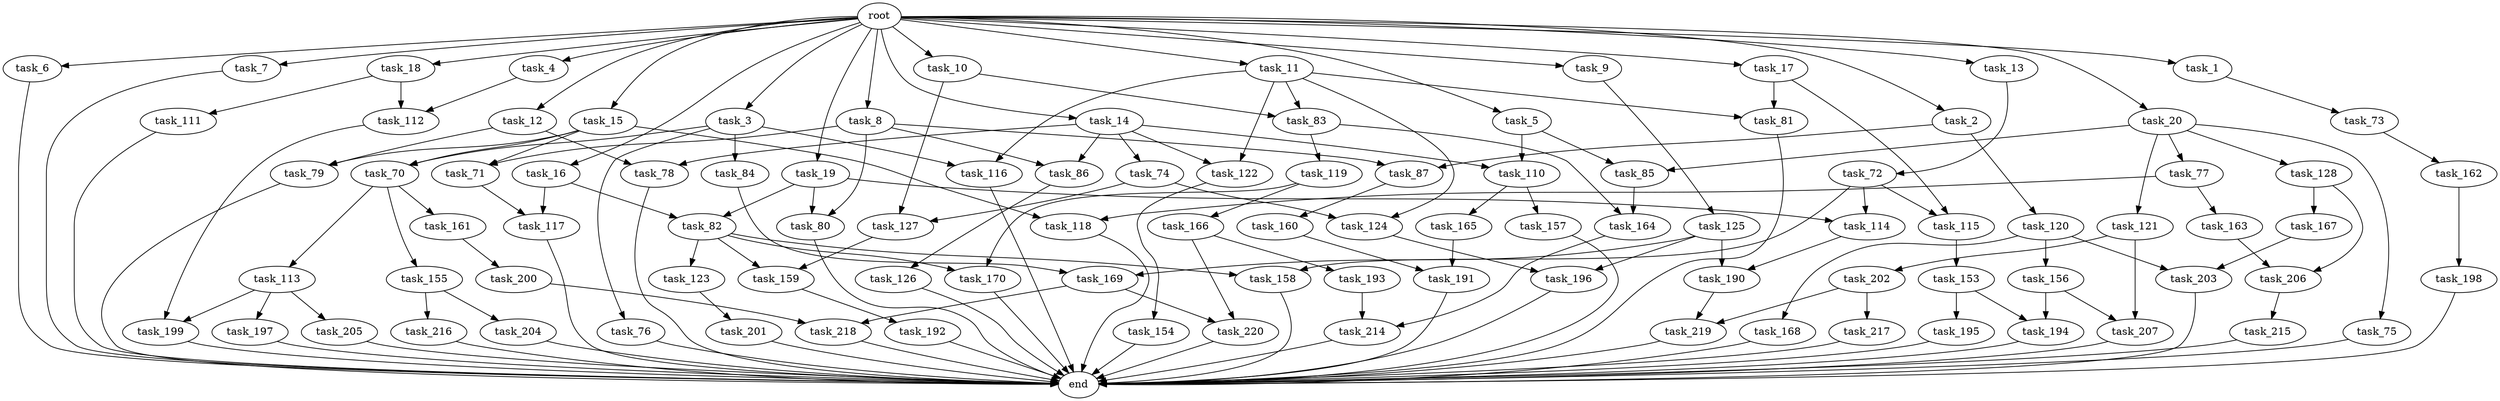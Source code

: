 digraph G {
  root [size="0.000000"];
  task_1 [size="2.048000"];
  task_2 [size="2.048000"];
  task_3 [size="2.048000"];
  task_4 [size="2.048000"];
  task_5 [size="2.048000"];
  task_6 [size="2.048000"];
  task_7 [size="2.048000"];
  task_8 [size="2.048000"];
  task_9 [size="2.048000"];
  task_10 [size="2.048000"];
  task_11 [size="2.048000"];
  task_12 [size="2.048000"];
  task_13 [size="2.048000"];
  task_14 [size="2.048000"];
  task_15 [size="2.048000"];
  task_16 [size="2.048000"];
  task_17 [size="2.048000"];
  task_18 [size="2.048000"];
  task_19 [size="2.048000"];
  task_20 [size="2.048000"];
  task_70 [size="773094113.280000"];
  task_71 [size="893353197.568000"];
  task_72 [size="1391569403.904000"];
  task_73 [size="1099511627.776000"];
  task_74 [size="1099511627.776000"];
  task_75 [size="274877906.944000"];
  task_76 [size="154618822.656000"];
  task_77 [size="274877906.944000"];
  task_78 [size="1374389534.720000"];
  task_79 [size="893353197.568000"];
  task_80 [size="343597383.680000"];
  task_81 [size="1168231104.512000"];
  task_82 [size="1460288880.640000"];
  task_83 [size="2491081031.680000"];
  task_84 [size="154618822.656000"];
  task_85 [size="1666447310.848000"];
  task_86 [size="1374389534.720000"];
  task_87 [size="704374636.544000"];
  task_110 [size="2491081031.680000"];
  task_111 [size="429496729.600000"];
  task_112 [size="858993459.200000"];
  task_113 [size="1717986918.400000"];
  task_114 [size="1168231104.512000"];
  task_115 [size="1168231104.512000"];
  task_116 [size="1254130450.432000"];
  task_117 [size="2233382993.920000"];
  task_118 [size="893353197.568000"];
  task_119 [size="68719476.736000"];
  task_120 [size="429496729.600000"];
  task_121 [size="274877906.944000"];
  task_122 [size="2199023255.552000"];
  task_123 [size="154618822.656000"];
  task_124 [size="1529008357.376000"];
  task_125 [size="1099511627.776000"];
  task_126 [size="1099511627.776000"];
  task_127 [size="1821066133.504000"];
  task_128 [size="274877906.944000"];
  task_153 [size="618475290.624000"];
  task_154 [size="274877906.944000"];
  task_155 [size="1717986918.400000"];
  task_156 [size="68719476.736000"];
  task_157 [size="618475290.624000"];
  task_158 [size="1254130450.432000"];
  task_159 [size="1872605741.056000"];
  task_160 [size="274877906.944000"];
  task_161 [size="1717986918.400000"];
  task_162 [size="1099511627.776000"];
  task_163 [size="274877906.944000"];
  task_164 [size="1786706395.136000"];
  task_165 [size="618475290.624000"];
  task_166 [size="841813590.016000"];
  task_167 [size="1099511627.776000"];
  task_168 [size="68719476.736000"];
  task_169 [size="2010044694.528000"];
  task_170 [size="996432412.672000"];
  task_190 [size="2783138807.808000"];
  task_191 [size="1529008357.376000"];
  task_192 [size="841813590.016000"];
  task_193 [size="68719476.736000"];
  task_194 [size="2233382993.920000"];
  task_195 [size="841813590.016000"];
  task_196 [size="2233382993.920000"];
  task_197 [size="274877906.944000"];
  task_198 [size="1717986918.400000"];
  task_199 [size="1666447310.848000"];
  task_200 [size="1391569403.904000"];
  task_201 [size="1391569403.904000"];
  task_202 [size="1391569403.904000"];
  task_203 [size="687194767.360000"];
  task_204 [size="618475290.624000"];
  task_205 [size="274877906.944000"];
  task_206 [size="1529008357.376000"];
  task_207 [size="2783138807.808000"];
  task_214 [size="1271310319.616000"];
  task_215 [size="68719476.736000"];
  task_216 [size="618475290.624000"];
  task_217 [size="841813590.016000"];
  task_218 [size="3109556322.304000"];
  task_219 [size="996432412.672000"];
  task_220 [size="1460288880.640000"];
  end [size="0.000000"];

  root -> task_1 [size="1.000000"];
  root -> task_2 [size="1.000000"];
  root -> task_3 [size="1.000000"];
  root -> task_4 [size="1.000000"];
  root -> task_5 [size="1.000000"];
  root -> task_6 [size="1.000000"];
  root -> task_7 [size="1.000000"];
  root -> task_8 [size="1.000000"];
  root -> task_9 [size="1.000000"];
  root -> task_10 [size="1.000000"];
  root -> task_11 [size="1.000000"];
  root -> task_12 [size="1.000000"];
  root -> task_13 [size="1.000000"];
  root -> task_14 [size="1.000000"];
  root -> task_15 [size="1.000000"];
  root -> task_16 [size="1.000000"];
  root -> task_17 [size="1.000000"];
  root -> task_18 [size="1.000000"];
  root -> task_19 [size="1.000000"];
  root -> task_20 [size="1.000000"];
  task_1 -> task_73 [size="536870912.000000"];
  task_2 -> task_87 [size="209715200.000000"];
  task_2 -> task_120 [size="209715200.000000"];
  task_3 -> task_70 [size="75497472.000000"];
  task_3 -> task_76 [size="75497472.000000"];
  task_3 -> task_84 [size="75497472.000000"];
  task_3 -> task_116 [size="75497472.000000"];
  task_4 -> task_112 [size="209715200.000000"];
  task_5 -> task_85 [size="679477248.000000"];
  task_5 -> task_110 [size="679477248.000000"];
  task_6 -> end [size="1.000000"];
  task_7 -> end [size="1.000000"];
  task_8 -> task_71 [size="134217728.000000"];
  task_8 -> task_80 [size="134217728.000000"];
  task_8 -> task_86 [size="134217728.000000"];
  task_8 -> task_87 [size="134217728.000000"];
  task_9 -> task_125 [size="536870912.000000"];
  task_10 -> task_83 [size="679477248.000000"];
  task_10 -> task_127 [size="679477248.000000"];
  task_11 -> task_81 [size="536870912.000000"];
  task_11 -> task_83 [size="536870912.000000"];
  task_11 -> task_116 [size="536870912.000000"];
  task_11 -> task_122 [size="536870912.000000"];
  task_11 -> task_124 [size="536870912.000000"];
  task_12 -> task_78 [size="134217728.000000"];
  task_12 -> task_79 [size="134217728.000000"];
  task_13 -> task_72 [size="679477248.000000"];
  task_14 -> task_74 [size="536870912.000000"];
  task_14 -> task_78 [size="536870912.000000"];
  task_14 -> task_86 [size="536870912.000000"];
  task_14 -> task_110 [size="536870912.000000"];
  task_14 -> task_122 [size="536870912.000000"];
  task_15 -> task_70 [size="301989888.000000"];
  task_15 -> task_71 [size="301989888.000000"];
  task_15 -> task_79 [size="301989888.000000"];
  task_15 -> task_118 [size="301989888.000000"];
  task_16 -> task_82 [size="679477248.000000"];
  task_16 -> task_117 [size="679477248.000000"];
  task_17 -> task_81 [size="33554432.000000"];
  task_17 -> task_115 [size="33554432.000000"];
  task_18 -> task_111 [size="209715200.000000"];
  task_18 -> task_112 [size="209715200.000000"];
  task_19 -> task_80 [size="33554432.000000"];
  task_19 -> task_82 [size="33554432.000000"];
  task_19 -> task_114 [size="33554432.000000"];
  task_20 -> task_75 [size="134217728.000000"];
  task_20 -> task_77 [size="134217728.000000"];
  task_20 -> task_85 [size="134217728.000000"];
  task_20 -> task_121 [size="134217728.000000"];
  task_20 -> task_128 [size="134217728.000000"];
  task_70 -> task_113 [size="838860800.000000"];
  task_70 -> task_155 [size="838860800.000000"];
  task_70 -> task_161 [size="838860800.000000"];
  task_71 -> task_117 [size="411041792.000000"];
  task_72 -> task_114 [size="536870912.000000"];
  task_72 -> task_115 [size="536870912.000000"];
  task_72 -> task_158 [size="536870912.000000"];
  task_73 -> task_162 [size="536870912.000000"];
  task_74 -> task_124 [size="209715200.000000"];
  task_74 -> task_127 [size="209715200.000000"];
  task_75 -> end [size="1.000000"];
  task_76 -> end [size="1.000000"];
  task_77 -> task_118 [size="134217728.000000"];
  task_77 -> task_163 [size="134217728.000000"];
  task_78 -> end [size="1.000000"];
  task_79 -> end [size="1.000000"];
  task_80 -> end [size="1.000000"];
  task_81 -> end [size="1.000000"];
  task_82 -> task_123 [size="75497472.000000"];
  task_82 -> task_158 [size="75497472.000000"];
  task_82 -> task_159 [size="75497472.000000"];
  task_82 -> task_170 [size="75497472.000000"];
  task_83 -> task_119 [size="33554432.000000"];
  task_83 -> task_164 [size="33554432.000000"];
  task_84 -> task_169 [size="301989888.000000"];
  task_85 -> task_164 [size="838860800.000000"];
  task_86 -> task_126 [size="536870912.000000"];
  task_87 -> task_160 [size="134217728.000000"];
  task_110 -> task_157 [size="301989888.000000"];
  task_110 -> task_165 [size="301989888.000000"];
  task_111 -> end [size="1.000000"];
  task_112 -> task_199 [size="679477248.000000"];
  task_113 -> task_197 [size="134217728.000000"];
  task_113 -> task_199 [size="134217728.000000"];
  task_113 -> task_205 [size="134217728.000000"];
  task_114 -> task_190 [size="679477248.000000"];
  task_115 -> task_153 [size="301989888.000000"];
  task_116 -> end [size="1.000000"];
  task_117 -> end [size="1.000000"];
  task_118 -> end [size="1.000000"];
  task_119 -> task_166 [size="411041792.000000"];
  task_119 -> task_170 [size="411041792.000000"];
  task_120 -> task_156 [size="33554432.000000"];
  task_120 -> task_168 [size="33554432.000000"];
  task_120 -> task_203 [size="33554432.000000"];
  task_121 -> task_202 [size="679477248.000000"];
  task_121 -> task_207 [size="679477248.000000"];
  task_122 -> task_154 [size="134217728.000000"];
  task_123 -> task_201 [size="679477248.000000"];
  task_124 -> task_196 [size="411041792.000000"];
  task_125 -> task_169 [size="679477248.000000"];
  task_125 -> task_190 [size="679477248.000000"];
  task_125 -> task_196 [size="679477248.000000"];
  task_126 -> end [size="1.000000"];
  task_127 -> task_159 [size="838860800.000000"];
  task_128 -> task_167 [size="536870912.000000"];
  task_128 -> task_206 [size="536870912.000000"];
  task_153 -> task_194 [size="411041792.000000"];
  task_153 -> task_195 [size="411041792.000000"];
  task_154 -> end [size="1.000000"];
  task_155 -> task_204 [size="301989888.000000"];
  task_155 -> task_216 [size="301989888.000000"];
  task_156 -> task_194 [size="679477248.000000"];
  task_156 -> task_207 [size="679477248.000000"];
  task_157 -> end [size="1.000000"];
  task_158 -> end [size="1.000000"];
  task_159 -> task_192 [size="411041792.000000"];
  task_160 -> task_191 [size="536870912.000000"];
  task_161 -> task_200 [size="679477248.000000"];
  task_162 -> task_198 [size="838860800.000000"];
  task_163 -> task_206 [size="209715200.000000"];
  task_164 -> task_214 [size="209715200.000000"];
  task_165 -> task_191 [size="209715200.000000"];
  task_166 -> task_193 [size="33554432.000000"];
  task_166 -> task_220 [size="33554432.000000"];
  task_167 -> task_203 [size="301989888.000000"];
  task_168 -> end [size="1.000000"];
  task_169 -> task_218 [size="679477248.000000"];
  task_169 -> task_220 [size="679477248.000000"];
  task_170 -> end [size="1.000000"];
  task_190 -> task_219 [size="75497472.000000"];
  task_191 -> end [size="1.000000"];
  task_192 -> end [size="1.000000"];
  task_193 -> task_214 [size="411041792.000000"];
  task_194 -> end [size="1.000000"];
  task_195 -> end [size="1.000000"];
  task_196 -> end [size="1.000000"];
  task_197 -> end [size="1.000000"];
  task_198 -> end [size="1.000000"];
  task_199 -> end [size="1.000000"];
  task_200 -> task_218 [size="838860800.000000"];
  task_201 -> end [size="1.000000"];
  task_202 -> task_217 [size="411041792.000000"];
  task_202 -> task_219 [size="411041792.000000"];
  task_203 -> end [size="1.000000"];
  task_204 -> end [size="1.000000"];
  task_205 -> end [size="1.000000"];
  task_206 -> task_215 [size="33554432.000000"];
  task_207 -> end [size="1.000000"];
  task_214 -> end [size="1.000000"];
  task_215 -> end [size="1.000000"];
  task_216 -> end [size="1.000000"];
  task_217 -> end [size="1.000000"];
  task_218 -> end [size="1.000000"];
  task_219 -> end [size="1.000000"];
  task_220 -> end [size="1.000000"];
}
